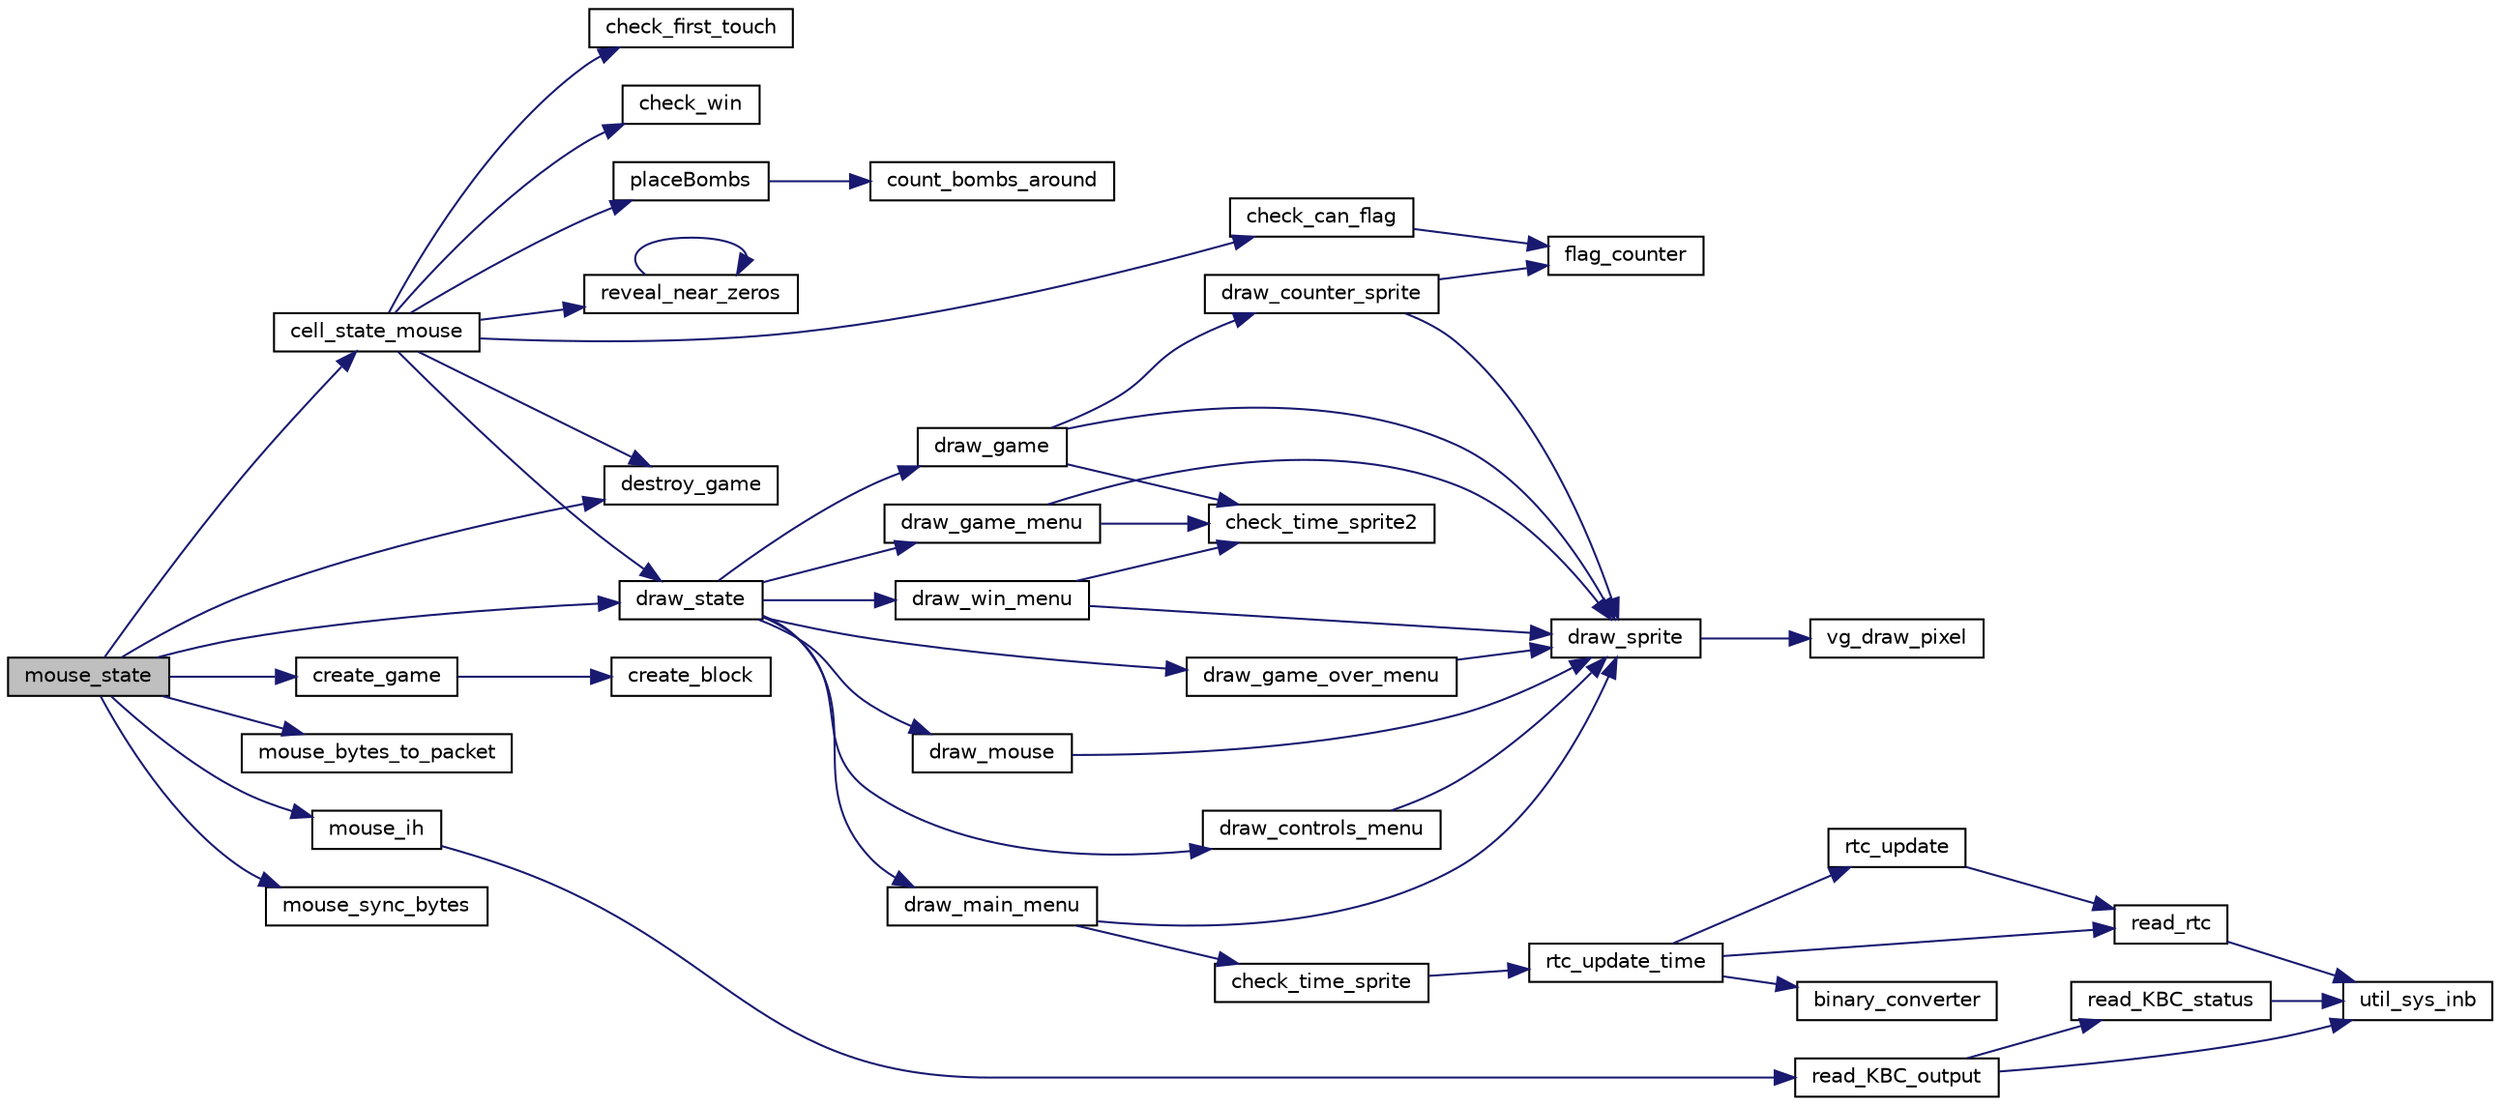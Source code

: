 digraph "mouse_state"
{
 // LATEX_PDF_SIZE
  edge [fontname="Helvetica",fontsize="10",labelfontname="Helvetica",labelfontsize="10"];
  node [fontname="Helvetica",fontsize="10",shape=record];
  rankdir="LR";
  Node1 [label="mouse_state",height=0.2,width=0.4,color="black", fillcolor="grey75", style="filled", fontcolor="black",tooltip="Handles mouse input and updates the game state accordingly."];
  Node1 -> Node2 [color="midnightblue",fontsize="10",style="solid"];
  Node2 [label="cell_state_mouse",height=0.2,width=0.4,color="black", fillcolor="white", style="filled",URL="$state_8c.html#adb2d47d83be7d90be9b4bb9cb9472bb0",tooltip="Handles mouse input for cell selection and interaction."];
  Node2 -> Node3 [color="midnightblue",fontsize="10",style="solid"];
  Node3 [label="check_can_flag",height=0.2,width=0.4,color="black", fillcolor="white", style="filled",URL="$game_8c.html#af096eb7a715a07b0a3327ee43eb155bb",tooltip="Checks if more flags can be placed."];
  Node3 -> Node4 [color="midnightblue",fontsize="10",style="solid"];
  Node4 [label="flag_counter",height=0.2,width=0.4,color="black", fillcolor="white", style="filled",URL="$game_8c.html#aabe44157a6dff1c2864483ff64aba52d",tooltip="Counts the number of flagged cells."];
  Node2 -> Node5 [color="midnightblue",fontsize="10",style="solid"];
  Node5 [label="check_first_touch",height=0.2,width=0.4,color="black", fillcolor="white", style="filled",URL="$game_8c.html#aa136bb1d302d9c690630b49b14ac549e",tooltip="Checks if the first cell has been touched."];
  Node2 -> Node6 [color="midnightblue",fontsize="10",style="solid"];
  Node6 [label="check_win",height=0.2,width=0.4,color="black", fillcolor="white", style="filled",URL="$game_8c.html#a52282f0ec91085764dba1ef97329764a",tooltip="Checks if the player has won the game."];
  Node2 -> Node7 [color="midnightblue",fontsize="10",style="solid"];
  Node7 [label="destroy_game",height=0.2,width=0.4,color="black", fillcolor="white", style="filled",URL="$game_8c.html#a64fb1debc9060c15fe118dc12eccb341",tooltip="Destroys the game grid."];
  Node2 -> Node8 [color="midnightblue",fontsize="10",style="solid"];
  Node8 [label="draw_state",height=0.2,width=0.4,color="black", fillcolor="white", style="filled",URL="$view_8c.html#ac39d6d91d19c72e4ee591d52c4281dc4",tooltip="Draws the current game state."];
  Node8 -> Node9 [color="midnightblue",fontsize="10",style="solid"];
  Node9 [label="draw_controls_menu",height=0.2,width=0.4,color="black", fillcolor="white", style="filled",URL="$view_8c.html#ab893d4d9bfe64e67ae91809826d943b3",tooltip="Draws the controls menu."];
  Node9 -> Node10 [color="midnightblue",fontsize="10",style="solid"];
  Node10 [label="draw_sprite",height=0.2,width=0.4,color="black", fillcolor="white", style="filled",URL="$view_8c.html#a81f7bc4c06ccd62eb7f3c414764d1ed9",tooltip="Draws a sprite at the specified coordinates."];
  Node10 -> Node11 [color="midnightblue",fontsize="10",style="solid"];
  Node11 [label="vg_draw_pixel",height=0.2,width=0.4,color="black", fillcolor="white", style="filled",URL="$graphic_8c.html#a6f895de9725f9f231f9a7f74b6087f60",tooltip=" "];
  Node8 -> Node12 [color="midnightblue",fontsize="10",style="solid"];
  Node12 [label="draw_game",height=0.2,width=0.4,color="black", fillcolor="white", style="filled",URL="$view_8c.html#a7e6baca1b635c8aadd95c4d821cda8fc",tooltip="Draws the game interface."];
  Node12 -> Node13 [color="midnightblue",fontsize="10",style="solid"];
  Node13 [label="check_time_sprite2",height=0.2,width=0.4,color="black", fillcolor="white", style="filled",URL="$view_8c.html#ac41b34b1dc3c89e8d393c931baa6f4be",tooltip="Determines the appropriate counter sprite based on the provided digit."];
  Node12 -> Node14 [color="midnightblue",fontsize="10",style="solid"];
  Node14 [label="draw_counter_sprite",height=0.2,width=0.4,color="black", fillcolor="white", style="filled",URL="$view_8c.html#a2dc1c1f040ca65617295a414f3d7b38a",tooltip="Draws the flag counter sprite based on the current count of flagged cells."];
  Node14 -> Node10 [color="midnightblue",fontsize="10",style="solid"];
  Node14 -> Node4 [color="midnightblue",fontsize="10",style="solid"];
  Node12 -> Node10 [color="midnightblue",fontsize="10",style="solid"];
  Node8 -> Node15 [color="midnightblue",fontsize="10",style="solid"];
  Node15 [label="draw_game_menu",height=0.2,width=0.4,color="black", fillcolor="white", style="filled",URL="$view_8c.html#a0a9f56467341cbe24bd981d4b9960fdd",tooltip="Draws the game pause menu."];
  Node15 -> Node13 [color="midnightblue",fontsize="10",style="solid"];
  Node15 -> Node10 [color="midnightblue",fontsize="10",style="solid"];
  Node8 -> Node16 [color="midnightblue",fontsize="10",style="solid"];
  Node16 [label="draw_game_over_menu",height=0.2,width=0.4,color="black", fillcolor="white", style="filled",URL="$view_8c.html#a3ff01944c06d2fdd90b25d38513516ac",tooltip="Draws the game over menu."];
  Node16 -> Node10 [color="midnightblue",fontsize="10",style="solid"];
  Node8 -> Node17 [color="midnightblue",fontsize="10",style="solid"];
  Node17 [label="draw_main_menu",height=0.2,width=0.4,color="black", fillcolor="white", style="filled",URL="$view_8c.html#a83361e027b6f0dd917305f1f82dedda3",tooltip="Draws the main menu."];
  Node17 -> Node18 [color="midnightblue",fontsize="10",style="solid"];
  Node18 [label="check_time_sprite",height=0.2,width=0.4,color="black", fillcolor="white", style="filled",URL="$view_8c.html#ae7fa611cf3ac30a98397d1cd5dbfd2d5",tooltip="Determines the appropriate sky sprite based on the current time."];
  Node18 -> Node19 [color="midnightblue",fontsize="10",style="solid"];
  Node19 [label="rtc_update_time",height=0.2,width=0.4,color="black", fillcolor="white", style="filled",URL="$rtc_8c.html#ae22bdeb51eb630e1d579dfc1cd1b2f11",tooltip=" "];
  Node19 -> Node20 [color="midnightblue",fontsize="10",style="solid"];
  Node20 [label="binary_converter",height=0.2,width=0.4,color="black", fillcolor="white", style="filled",URL="$rtc_8c.html#a184a584d741fc51b9c5a92742824f9ca",tooltip=" "];
  Node19 -> Node21 [color="midnightblue",fontsize="10",style="solid"];
  Node21 [label="read_rtc",height=0.2,width=0.4,color="black", fillcolor="white", style="filled",URL="$rtc_8c.html#adc6aaf1aaa4914cefba0701c09eb7311",tooltip=" "];
  Node21 -> Node22 [color="midnightblue",fontsize="10",style="solid"];
  Node22 [label="util_sys_inb",height=0.2,width=0.4,color="black", fillcolor="white", style="filled",URL="$utils_8c.html#a79a031a8611f5b2d6afa4158e92b0fb4",tooltip=" "];
  Node19 -> Node23 [color="midnightblue",fontsize="10",style="solid"];
  Node23 [label="rtc_update",height=0.2,width=0.4,color="black", fillcolor="white", style="filled",URL="$rtc_8c.html#a05f8a643eaa3f15f433fcf21639090a0",tooltip=" "];
  Node23 -> Node21 [color="midnightblue",fontsize="10",style="solid"];
  Node17 -> Node10 [color="midnightblue",fontsize="10",style="solid"];
  Node8 -> Node24 [color="midnightblue",fontsize="10",style="solid"];
  Node24 [label="draw_mouse",height=0.2,width=0.4,color="black", fillcolor="white", style="filled",URL="$view_8c.html#a42f4903ab89aff9e3ee0206c52cf710a",tooltip="Draws the mouse cursor."];
  Node24 -> Node10 [color="midnightblue",fontsize="10",style="solid"];
  Node8 -> Node25 [color="midnightblue",fontsize="10",style="solid"];
  Node25 [label="draw_win_menu",height=0.2,width=0.4,color="black", fillcolor="white", style="filled",URL="$view_8c.html#a947be19a1ddc3c2bdcddce8fe4c1b7de",tooltip="Draws the win menu."];
  Node25 -> Node13 [color="midnightblue",fontsize="10",style="solid"];
  Node25 -> Node10 [color="midnightblue",fontsize="10",style="solid"];
  Node2 -> Node26 [color="midnightblue",fontsize="10",style="solid"];
  Node26 [label="placeBombs",height=0.2,width=0.4,color="black", fillcolor="white", style="filled",URL="$game_8c.html#a6d7eac2de334af037d6647e6d5659a0f",tooltip="Places bombs randomly on the grid."];
  Node26 -> Node27 [color="midnightblue",fontsize="10",style="solid"];
  Node27 [label="count_bombs_around",height=0.2,width=0.4,color="black", fillcolor="white", style="filled",URL="$game_8c.html#a4899200444d4356d270ad9617d16f688",tooltip="Counts the number of bombs around a given cell."];
  Node2 -> Node28 [color="midnightblue",fontsize="10",style="solid"];
  Node28 [label="reveal_near_zeros",height=0.2,width=0.4,color="black", fillcolor="white", style="filled",URL="$game_8c.html#a631968d6657858d33df3626d3a82d479",tooltip="Reveals cells near a cell with zero bombs around it."];
  Node28 -> Node28 [color="midnightblue",fontsize="10",style="solid"];
  Node1 -> Node29 [color="midnightblue",fontsize="10",style="solid"];
  Node29 [label="create_game",height=0.2,width=0.4,color="black", fillcolor="white", style="filled",URL="$game_8c.html#acce0b3456d4c3f48a56422b9a8b792df",tooltip="Creates the game grid."];
  Node29 -> Node30 [color="midnightblue",fontsize="10",style="solid"];
  Node30 [label="create_block",height=0.2,width=0.4,color="black", fillcolor="white", style="filled",URL="$game_8c.html#a53c865bfc099cf7a4b4ecc8d56caac92",tooltip="Creates a new block."];
  Node1 -> Node7 [color="midnightblue",fontsize="10",style="solid"];
  Node1 -> Node8 [color="midnightblue",fontsize="10",style="solid"];
  Node1 -> Node31 [color="midnightblue",fontsize="10",style="solid"];
  Node31 [label="mouse_bytes_to_packet",height=0.2,width=0.4,color="black", fillcolor="white", style="filled",URL="$mouse_8c.html#a2e235868a79d1a554279c352e8a19f59",tooltip=" "];
  Node1 -> Node32 [color="midnightblue",fontsize="10",style="solid"];
  Node32 [label="mouse_ih",height=0.2,width=0.4,color="black", fillcolor="white", style="filled",URL="$mouse_8c.html#a210374b50462acdedab00df64d5cea3c",tooltip=" "];
  Node32 -> Node33 [color="midnightblue",fontsize="10",style="solid"];
  Node33 [label="read_KBC_output",height=0.2,width=0.4,color="black", fillcolor="white", style="filled",URL="$Keyboard_2kbc_8c.html#ac7f264677f62648ac34476a46980af2f",tooltip=" "];
  Node33 -> Node34 [color="midnightblue",fontsize="10",style="solid"];
  Node34 [label="read_KBC_status",height=0.2,width=0.4,color="black", fillcolor="white", style="filled",URL="$Keyboard_2kbc_8c.html#ac024af91b156e4fc61ee3886b891de21",tooltip=" "];
  Node34 -> Node22 [color="midnightblue",fontsize="10",style="solid"];
  Node33 -> Node22 [color="midnightblue",fontsize="10",style="solid"];
  Node1 -> Node35 [color="midnightblue",fontsize="10",style="solid"];
  Node35 [label="mouse_sync_bytes",height=0.2,width=0.4,color="black", fillcolor="white", style="filled",URL="$mouse_8c.html#a1538254b8ccba2f68e02cc3d5547722c",tooltip=" "];
}
